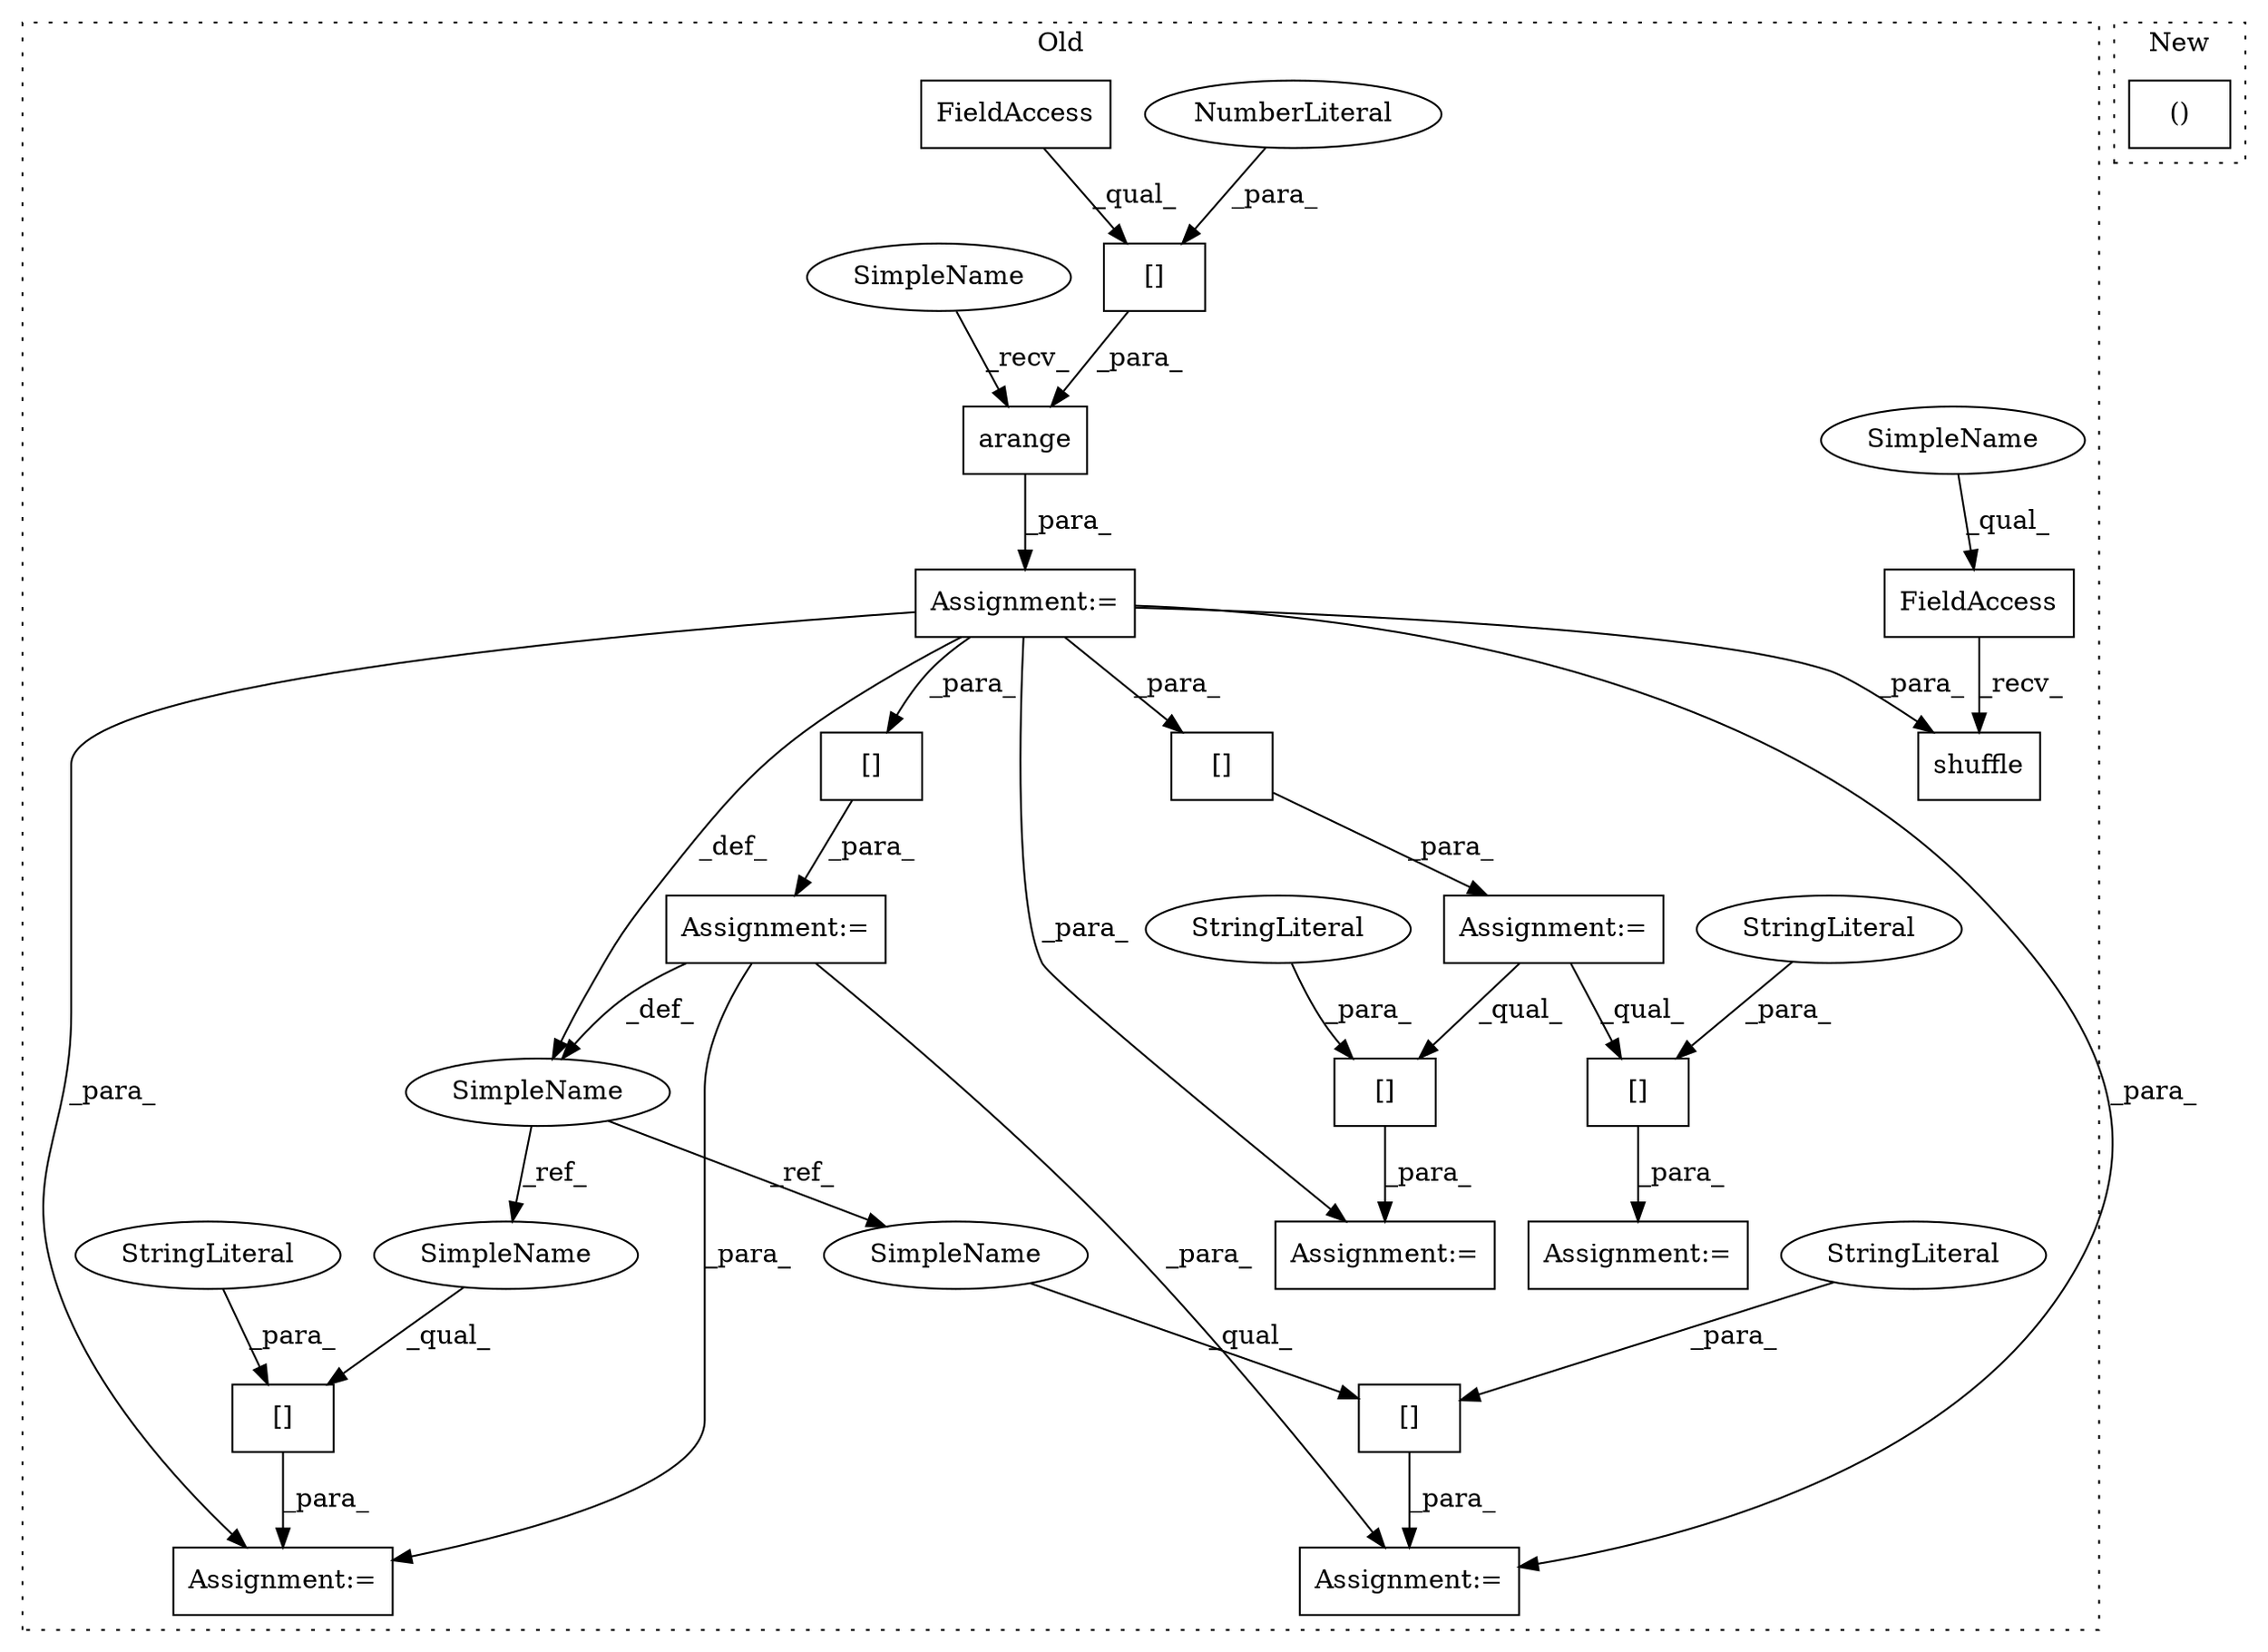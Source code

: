 digraph G {
subgraph cluster0 {
1 [label="shuffle" a="32" s="1084,1099" l="8,1" shape="box"];
3 [label="FieldAccess" a="22" s="1071" l="12" shape="box"];
4 [label="Assignment:=" a="7" s="1040" l="1" shape="box"];
5 [label="Assignment:=" a="7" s="1125" l="1" shape="box"];
6 [label="[]" a="2" s="1187,1209" l="2,1" shape="box"];
7 [label="SimpleName" a="42" s="1124" l="1" shape="ellipse"];
8 [label="[]" a="2" s="1259,1281" l="2,1" shape="box"];
9 [label="arange" a="32" s="1047,1064" l="7,1" shape="box"];
10 [label="[]" a="2" s="1223,1245" l="2,1" shape="box"];
11 [label="[]" a="2" s="1126,1135" l="2,1" shape="box"];
12 [label="StringLiteral" a="45" s="1225" l="20" shape="ellipse"];
13 [label="[]" a="2" s="1150,1172" l="2,1" shape="box"];
14 [label="StringLiteral" a="45" s="1189" l="20" shape="ellipse"];
15 [label="[]" a="2" s="1054,1063" l="8,1" shape="box"];
16 [label="NumberLiteral" a="34" s="1062" l="1" shape="ellipse"];
17 [label="[]" a="2" s="1108,1117" l="2,1" shape="box"];
18 [label="FieldAccess" a="22" s="1054" l="7" shape="box"];
19 [label="StringLiteral" a="45" s="1261" l="20" shape="ellipse"];
20 [label="StringLiteral" a="45" s="1152" l="20" shape="ellipse"];
21 [label="Assignment:=" a="7" s="1149" l="1" shape="box"];
22 [label="Assignment:=" a="7" s="1107" l="1" shape="box"];
23 [label="Assignment:=" a="7" s="1222" l="1" shape="box"];
24 [label="Assignment:=" a="7" s="1186" l="1" shape="box"];
25 [label="Assignment:=" a="7" s="1258" l="1" shape="box"];
26 [label="SimpleName" a="42" s="1071" l="5" shape="ellipse"];
27 [label="SimpleName" a="42" s="1041" l="5" shape="ellipse"];
28 [label="SimpleName" a="42" s="1187" l="1" shape="ellipse"];
29 [label="SimpleName" a="42" s="1259" l="1" shape="ellipse"];
label = "Old";
style="dotted";
}
subgraph cluster1 {
2 [label="()" a="106" s="1086" l="65" shape="box"];
label = "New";
style="dotted";
}
3 -> 1 [label="_recv_"];
4 -> 17 [label="_para_"];
4 -> 7 [label="_def_"];
4 -> 25 [label="_para_"];
4 -> 24 [label="_para_"];
4 -> 23 [label="_para_"];
4 -> 11 [label="_para_"];
4 -> 1 [label="_para_"];
5 -> 7 [label="_def_"];
5 -> 25 [label="_para_"];
5 -> 24 [label="_para_"];
6 -> 24 [label="_para_"];
7 -> 29 [label="_ref_"];
7 -> 28 [label="_ref_"];
8 -> 25 [label="_para_"];
9 -> 4 [label="_para_"];
10 -> 23 [label="_para_"];
11 -> 5 [label="_para_"];
12 -> 10 [label="_para_"];
13 -> 21 [label="_para_"];
14 -> 6 [label="_para_"];
15 -> 9 [label="_para_"];
16 -> 15 [label="_para_"];
17 -> 22 [label="_para_"];
18 -> 15 [label="_qual_"];
19 -> 8 [label="_para_"];
20 -> 13 [label="_para_"];
22 -> 13 [label="_qual_"];
22 -> 10 [label="_qual_"];
26 -> 3 [label="_qual_"];
27 -> 9 [label="_recv_"];
28 -> 6 [label="_qual_"];
29 -> 8 [label="_qual_"];
}